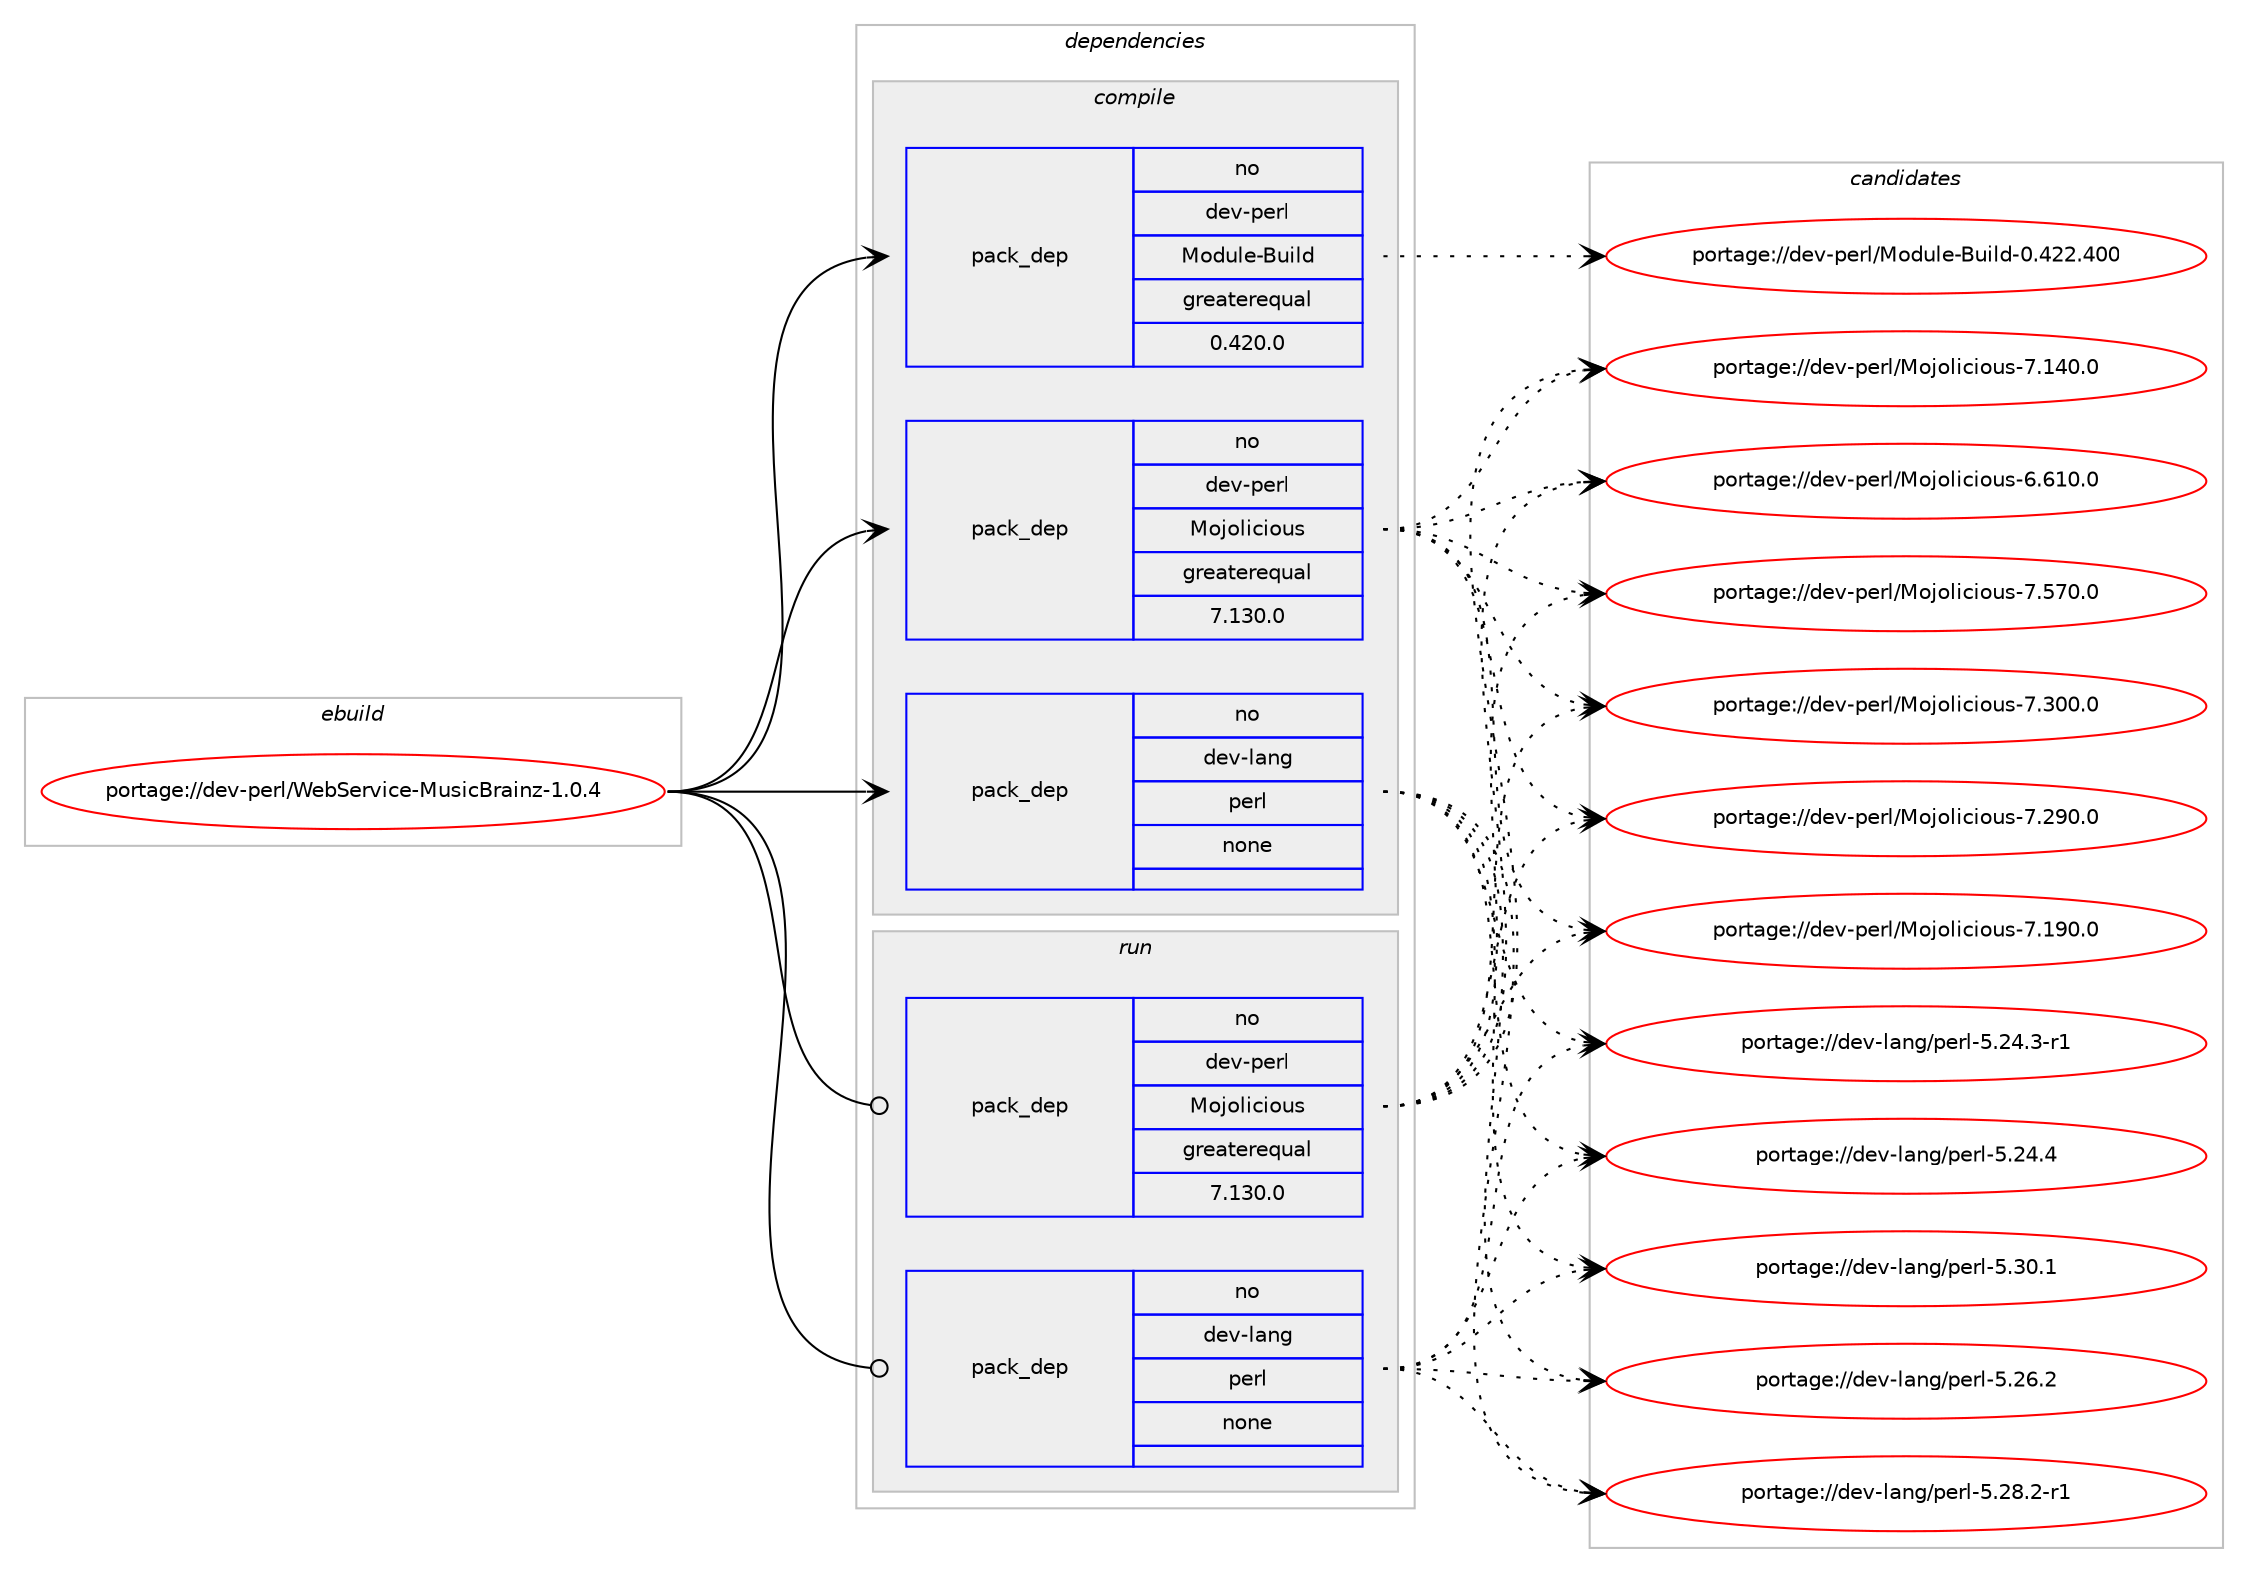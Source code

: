 digraph prolog {

# *************
# Graph options
# *************

newrank=true;
concentrate=true;
compound=true;
graph [rankdir=LR,fontname=Helvetica,fontsize=10,ranksep=1.5];#, ranksep=2.5, nodesep=0.2];
edge  [arrowhead=vee];
node  [fontname=Helvetica,fontsize=10];

# **********
# The ebuild
# **********

subgraph cluster_leftcol {
color=gray;
label=<<i>ebuild</i>>;
id [label="portage://dev-perl/WebService-MusicBrainz-1.0.4", color=red, width=4, href="../dev-perl/WebService-MusicBrainz-1.0.4.svg"];
}

# ****************
# The dependencies
# ****************

subgraph cluster_midcol {
color=gray;
label=<<i>dependencies</i>>;
subgraph cluster_compile {
fillcolor="#eeeeee";
style=filled;
label=<<i>compile</i>>;
subgraph pack353336 {
dependency479627 [label=<<TABLE BORDER="0" CELLBORDER="1" CELLSPACING="0" CELLPADDING="4" WIDTH="220"><TR><TD ROWSPAN="6" CELLPADDING="30">pack_dep</TD></TR><TR><TD WIDTH="110">no</TD></TR><TR><TD>dev-lang</TD></TR><TR><TD>perl</TD></TR><TR><TD>none</TD></TR><TR><TD></TD></TR></TABLE>>, shape=none, color=blue];
}
id:e -> dependency479627:w [weight=20,style="solid",arrowhead="vee"];
subgraph pack353337 {
dependency479628 [label=<<TABLE BORDER="0" CELLBORDER="1" CELLSPACING="0" CELLPADDING="4" WIDTH="220"><TR><TD ROWSPAN="6" CELLPADDING="30">pack_dep</TD></TR><TR><TD WIDTH="110">no</TD></TR><TR><TD>dev-perl</TD></TR><TR><TD>Module-Build</TD></TR><TR><TD>greaterequal</TD></TR><TR><TD>0.420.0</TD></TR></TABLE>>, shape=none, color=blue];
}
id:e -> dependency479628:w [weight=20,style="solid",arrowhead="vee"];
subgraph pack353338 {
dependency479629 [label=<<TABLE BORDER="0" CELLBORDER="1" CELLSPACING="0" CELLPADDING="4" WIDTH="220"><TR><TD ROWSPAN="6" CELLPADDING="30">pack_dep</TD></TR><TR><TD WIDTH="110">no</TD></TR><TR><TD>dev-perl</TD></TR><TR><TD>Mojolicious</TD></TR><TR><TD>greaterequal</TD></TR><TR><TD>7.130.0</TD></TR></TABLE>>, shape=none, color=blue];
}
id:e -> dependency479629:w [weight=20,style="solid",arrowhead="vee"];
}
subgraph cluster_compileandrun {
fillcolor="#eeeeee";
style=filled;
label=<<i>compile and run</i>>;
}
subgraph cluster_run {
fillcolor="#eeeeee";
style=filled;
label=<<i>run</i>>;
subgraph pack353339 {
dependency479630 [label=<<TABLE BORDER="0" CELLBORDER="1" CELLSPACING="0" CELLPADDING="4" WIDTH="220"><TR><TD ROWSPAN="6" CELLPADDING="30">pack_dep</TD></TR><TR><TD WIDTH="110">no</TD></TR><TR><TD>dev-lang</TD></TR><TR><TD>perl</TD></TR><TR><TD>none</TD></TR><TR><TD></TD></TR></TABLE>>, shape=none, color=blue];
}
id:e -> dependency479630:w [weight=20,style="solid",arrowhead="odot"];
subgraph pack353340 {
dependency479631 [label=<<TABLE BORDER="0" CELLBORDER="1" CELLSPACING="0" CELLPADDING="4" WIDTH="220"><TR><TD ROWSPAN="6" CELLPADDING="30">pack_dep</TD></TR><TR><TD WIDTH="110">no</TD></TR><TR><TD>dev-perl</TD></TR><TR><TD>Mojolicious</TD></TR><TR><TD>greaterequal</TD></TR><TR><TD>7.130.0</TD></TR></TABLE>>, shape=none, color=blue];
}
id:e -> dependency479631:w [weight=20,style="solid",arrowhead="odot"];
}
}

# **************
# The candidates
# **************

subgraph cluster_choices {
rank=same;
color=gray;
label=<<i>candidates</i>>;

subgraph choice353336 {
color=black;
nodesep=1;
choice10010111845108971101034711210111410845534651484649 [label="portage://dev-lang/perl-5.30.1", color=red, width=4,href="../dev-lang/perl-5.30.1.svg"];
choice100101118451089711010347112101114108455346505646504511449 [label="portage://dev-lang/perl-5.28.2-r1", color=red, width=4,href="../dev-lang/perl-5.28.2-r1.svg"];
choice10010111845108971101034711210111410845534650544650 [label="portage://dev-lang/perl-5.26.2", color=red, width=4,href="../dev-lang/perl-5.26.2.svg"];
choice10010111845108971101034711210111410845534650524652 [label="portage://dev-lang/perl-5.24.4", color=red, width=4,href="../dev-lang/perl-5.24.4.svg"];
choice100101118451089711010347112101114108455346505246514511449 [label="portage://dev-lang/perl-5.24.3-r1", color=red, width=4,href="../dev-lang/perl-5.24.3-r1.svg"];
dependency479627:e -> choice10010111845108971101034711210111410845534651484649:w [style=dotted,weight="100"];
dependency479627:e -> choice100101118451089711010347112101114108455346505646504511449:w [style=dotted,weight="100"];
dependency479627:e -> choice10010111845108971101034711210111410845534650544650:w [style=dotted,weight="100"];
dependency479627:e -> choice10010111845108971101034711210111410845534650524652:w [style=dotted,weight="100"];
dependency479627:e -> choice100101118451089711010347112101114108455346505246514511449:w [style=dotted,weight="100"];
}
subgraph choice353337 {
color=black;
nodesep=1;
choice100101118451121011141084777111100117108101456611710510810045484652505046524848 [label="portage://dev-perl/Module-Build-0.422.400", color=red, width=4,href="../dev-perl/Module-Build-0.422.400.svg"];
dependency479628:e -> choice100101118451121011141084777111100117108101456611710510810045484652505046524848:w [style=dotted,weight="100"];
}
subgraph choice353338 {
color=black;
nodesep=1;
choice100101118451121011141084777111106111108105991051111171154555465355484648 [label="portage://dev-perl/Mojolicious-7.570.0", color=red, width=4,href="../dev-perl/Mojolicious-7.570.0.svg"];
choice100101118451121011141084777111106111108105991051111171154555465148484648 [label="portage://dev-perl/Mojolicious-7.300.0", color=red, width=4,href="../dev-perl/Mojolicious-7.300.0.svg"];
choice100101118451121011141084777111106111108105991051111171154555465057484648 [label="portage://dev-perl/Mojolicious-7.290.0", color=red, width=4,href="../dev-perl/Mojolicious-7.290.0.svg"];
choice100101118451121011141084777111106111108105991051111171154555464957484648 [label="portage://dev-perl/Mojolicious-7.190.0", color=red, width=4,href="../dev-perl/Mojolicious-7.190.0.svg"];
choice100101118451121011141084777111106111108105991051111171154555464952484648 [label="portage://dev-perl/Mojolicious-7.140.0", color=red, width=4,href="../dev-perl/Mojolicious-7.140.0.svg"];
choice100101118451121011141084777111106111108105991051111171154554465449484648 [label="portage://dev-perl/Mojolicious-6.610.0", color=red, width=4,href="../dev-perl/Mojolicious-6.610.0.svg"];
dependency479629:e -> choice100101118451121011141084777111106111108105991051111171154555465355484648:w [style=dotted,weight="100"];
dependency479629:e -> choice100101118451121011141084777111106111108105991051111171154555465148484648:w [style=dotted,weight="100"];
dependency479629:e -> choice100101118451121011141084777111106111108105991051111171154555465057484648:w [style=dotted,weight="100"];
dependency479629:e -> choice100101118451121011141084777111106111108105991051111171154555464957484648:w [style=dotted,weight="100"];
dependency479629:e -> choice100101118451121011141084777111106111108105991051111171154555464952484648:w [style=dotted,weight="100"];
dependency479629:e -> choice100101118451121011141084777111106111108105991051111171154554465449484648:w [style=dotted,weight="100"];
}
subgraph choice353339 {
color=black;
nodesep=1;
choice10010111845108971101034711210111410845534651484649 [label="portage://dev-lang/perl-5.30.1", color=red, width=4,href="../dev-lang/perl-5.30.1.svg"];
choice100101118451089711010347112101114108455346505646504511449 [label="portage://dev-lang/perl-5.28.2-r1", color=red, width=4,href="../dev-lang/perl-5.28.2-r1.svg"];
choice10010111845108971101034711210111410845534650544650 [label="portage://dev-lang/perl-5.26.2", color=red, width=4,href="../dev-lang/perl-5.26.2.svg"];
choice10010111845108971101034711210111410845534650524652 [label="portage://dev-lang/perl-5.24.4", color=red, width=4,href="../dev-lang/perl-5.24.4.svg"];
choice100101118451089711010347112101114108455346505246514511449 [label="portage://dev-lang/perl-5.24.3-r1", color=red, width=4,href="../dev-lang/perl-5.24.3-r1.svg"];
dependency479630:e -> choice10010111845108971101034711210111410845534651484649:w [style=dotted,weight="100"];
dependency479630:e -> choice100101118451089711010347112101114108455346505646504511449:w [style=dotted,weight="100"];
dependency479630:e -> choice10010111845108971101034711210111410845534650544650:w [style=dotted,weight="100"];
dependency479630:e -> choice10010111845108971101034711210111410845534650524652:w [style=dotted,weight="100"];
dependency479630:e -> choice100101118451089711010347112101114108455346505246514511449:w [style=dotted,weight="100"];
}
subgraph choice353340 {
color=black;
nodesep=1;
choice100101118451121011141084777111106111108105991051111171154555465355484648 [label="portage://dev-perl/Mojolicious-7.570.0", color=red, width=4,href="../dev-perl/Mojolicious-7.570.0.svg"];
choice100101118451121011141084777111106111108105991051111171154555465148484648 [label="portage://dev-perl/Mojolicious-7.300.0", color=red, width=4,href="../dev-perl/Mojolicious-7.300.0.svg"];
choice100101118451121011141084777111106111108105991051111171154555465057484648 [label="portage://dev-perl/Mojolicious-7.290.0", color=red, width=4,href="../dev-perl/Mojolicious-7.290.0.svg"];
choice100101118451121011141084777111106111108105991051111171154555464957484648 [label="portage://dev-perl/Mojolicious-7.190.0", color=red, width=4,href="../dev-perl/Mojolicious-7.190.0.svg"];
choice100101118451121011141084777111106111108105991051111171154555464952484648 [label="portage://dev-perl/Mojolicious-7.140.0", color=red, width=4,href="../dev-perl/Mojolicious-7.140.0.svg"];
choice100101118451121011141084777111106111108105991051111171154554465449484648 [label="portage://dev-perl/Mojolicious-6.610.0", color=red, width=4,href="../dev-perl/Mojolicious-6.610.0.svg"];
dependency479631:e -> choice100101118451121011141084777111106111108105991051111171154555465355484648:w [style=dotted,weight="100"];
dependency479631:e -> choice100101118451121011141084777111106111108105991051111171154555465148484648:w [style=dotted,weight="100"];
dependency479631:e -> choice100101118451121011141084777111106111108105991051111171154555465057484648:w [style=dotted,weight="100"];
dependency479631:e -> choice100101118451121011141084777111106111108105991051111171154555464957484648:w [style=dotted,weight="100"];
dependency479631:e -> choice100101118451121011141084777111106111108105991051111171154555464952484648:w [style=dotted,weight="100"];
dependency479631:e -> choice100101118451121011141084777111106111108105991051111171154554465449484648:w [style=dotted,weight="100"];
}
}

}
